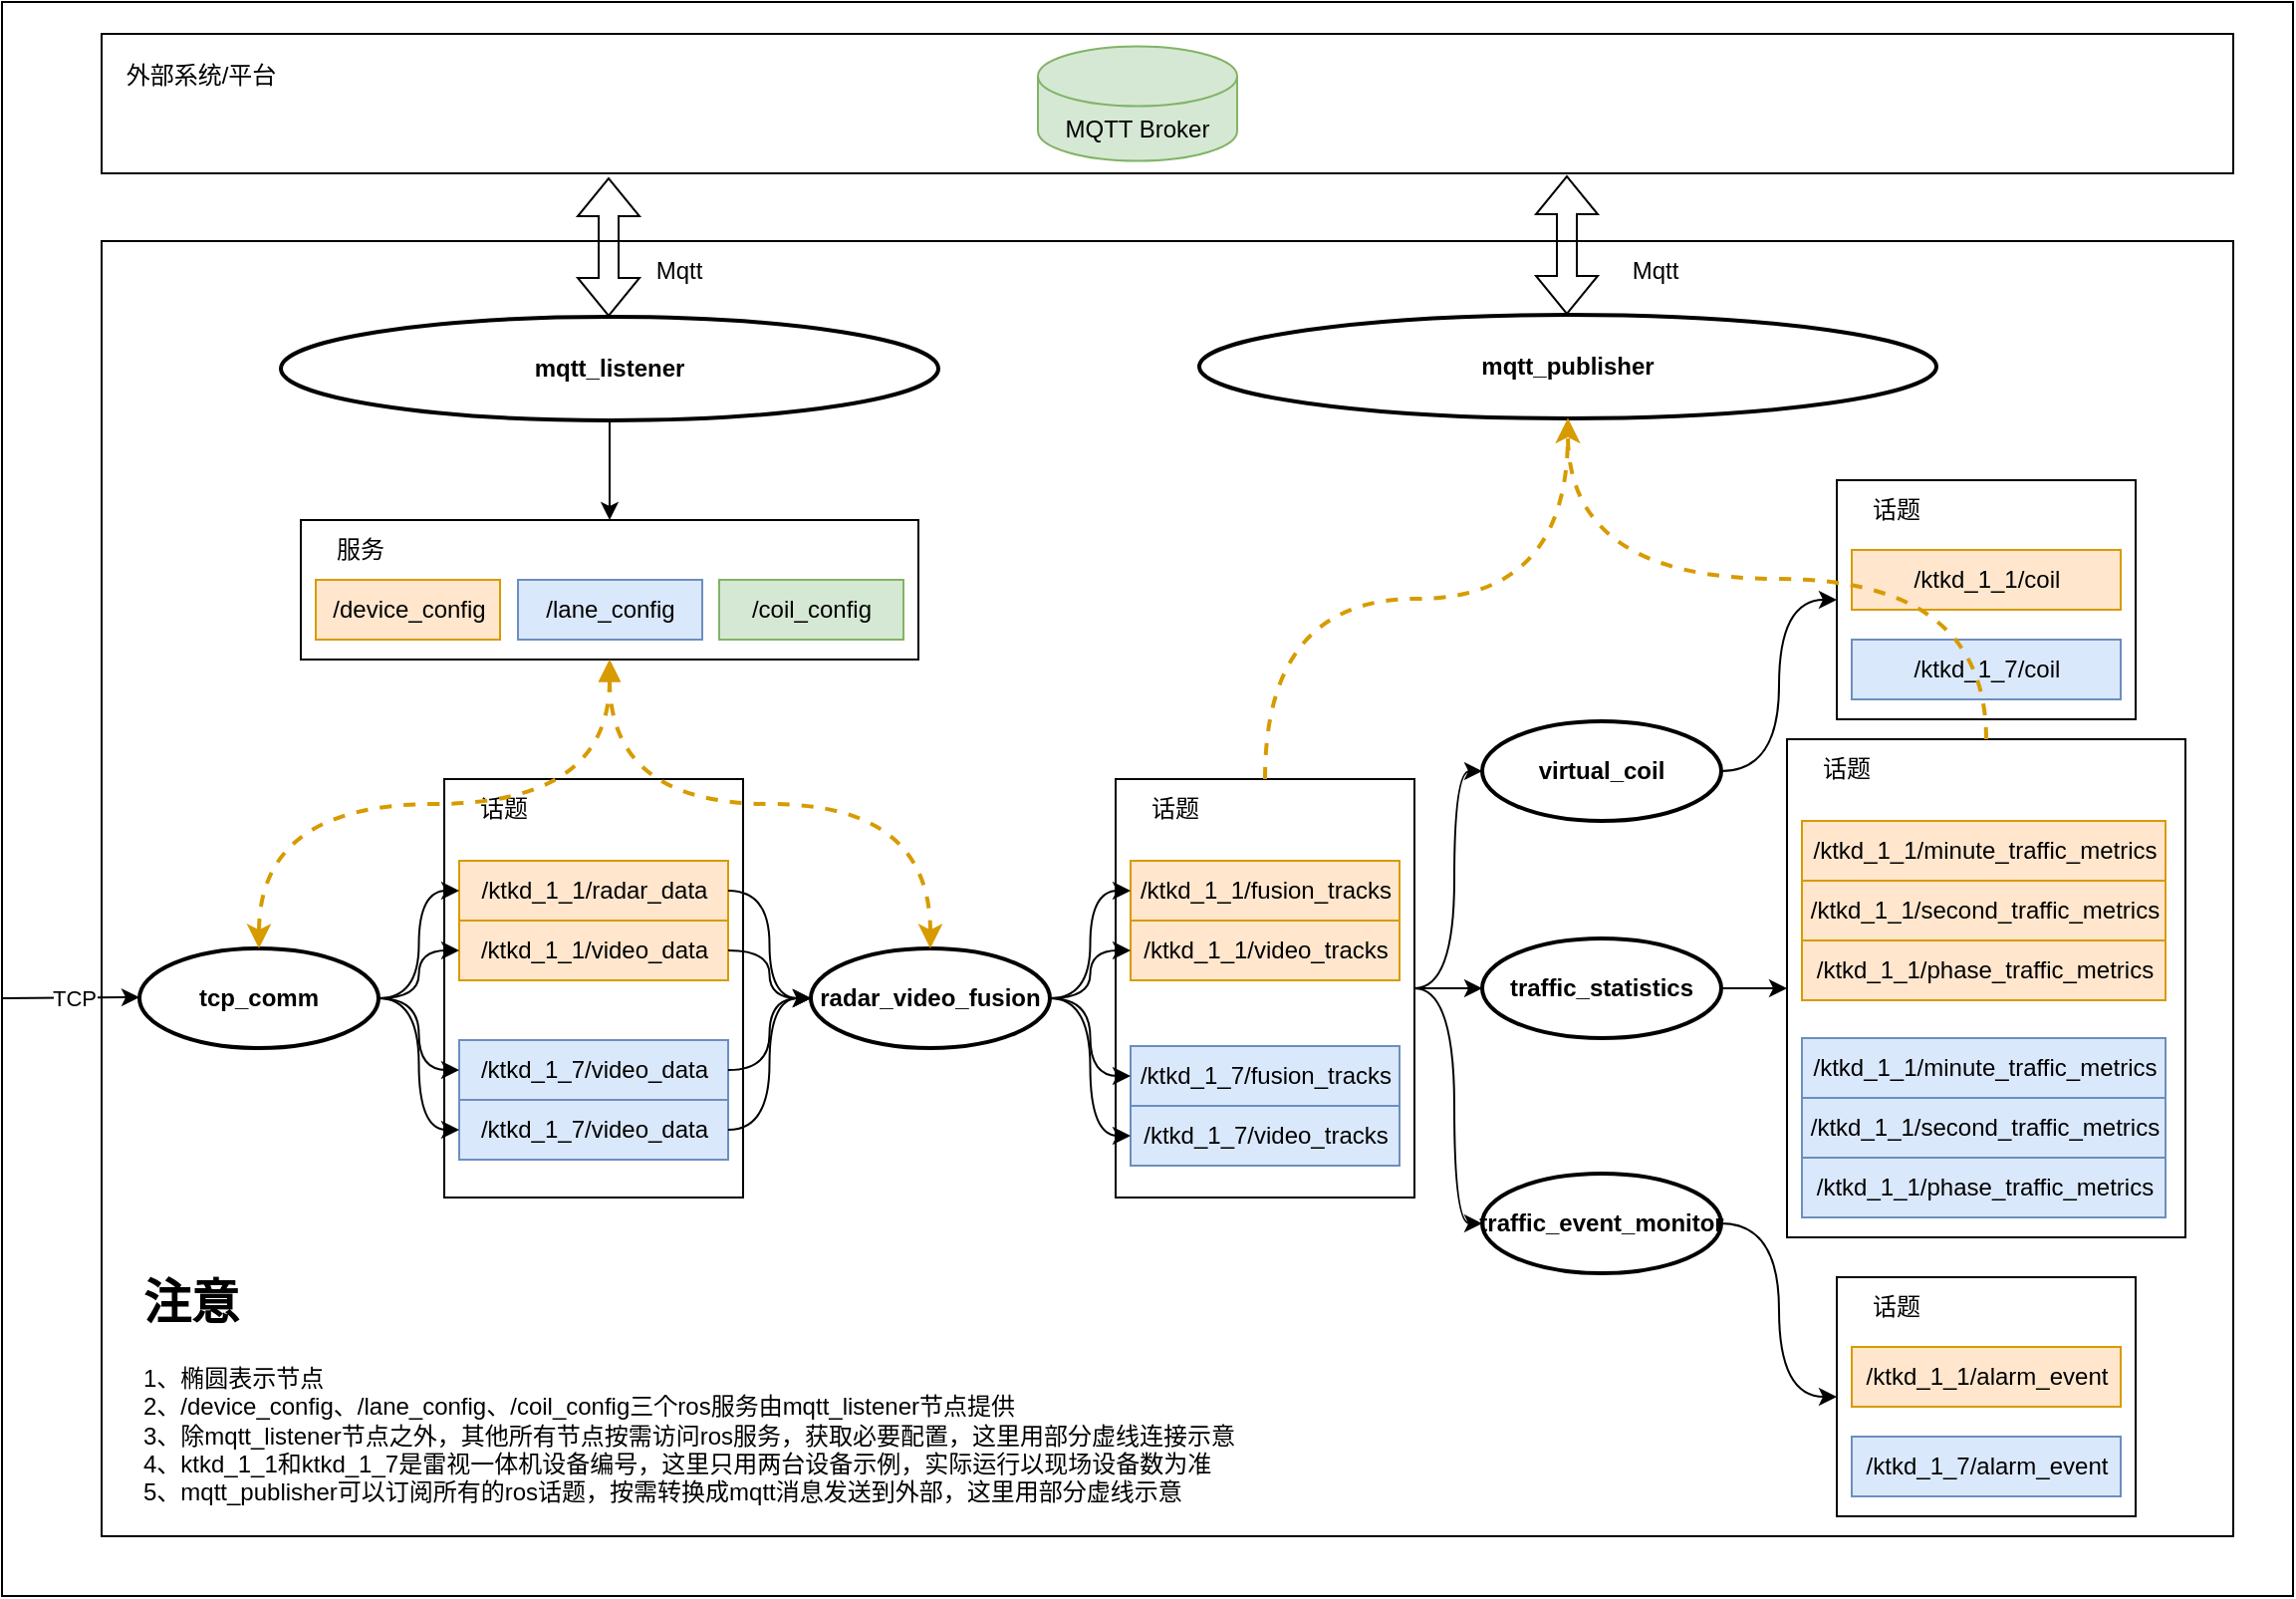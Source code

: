 <mxfile version="28.2.7">
  <diagram name="第 1 页" id="-mTZYD3nG9YFjDIMZA3M">
    <mxGraphModel dx="1418" dy="794" grid="1" gridSize="10" guides="1" tooltips="1" connect="1" arrows="1" fold="1" page="1" pageScale="1" pageWidth="827" pageHeight="1169" math="0" shadow="0">
      <root>
        <mxCell id="0" />
        <mxCell id="1" parent="0" />
        <mxCell id="Hkny2rUPo95XRUR2i1Lj-1" value="" style="rounded=0;whiteSpace=wrap;html=1;" vertex="1" parent="1">
          <mxGeometry x="270" y="70" width="1150" height="800" as="geometry" />
        </mxCell>
        <mxCell id="liFUDDSbj1OE5qmoX0ny-108" value="" style="rounded=0;whiteSpace=wrap;html=1;" parent="1" vertex="1">
          <mxGeometry x="320" y="190" width="1070" height="650" as="geometry" />
        </mxCell>
        <mxCell id="liFUDDSbj1OE5qmoX0ny-1" value="" style="rounded=0;whiteSpace=wrap;html=1;" parent="1" vertex="1">
          <mxGeometry x="320" y="86" width="1070" height="70" as="geometry" />
        </mxCell>
        <mxCell id="liFUDDSbj1OE5qmoX0ny-2" value="MQTT Broker" style="shape=cylinder3;whiteSpace=wrap;html=1;boundedLbl=1;backgroundOutline=1;size=15;fillColor=#d5e8d4;strokeColor=#82b366;" parent="1" vertex="1">
          <mxGeometry x="790" y="92.25" width="100" height="57.5" as="geometry" />
        </mxCell>
        <mxCell id="liFUDDSbj1OE5qmoX0ny-4" value="外部系统/平台" style="text;html=1;whiteSpace=wrap;strokeColor=none;fillColor=none;align=center;verticalAlign=middle;rounded=0;" parent="1" vertex="1">
          <mxGeometry x="330" y="92.25" width="80" height="30" as="geometry" />
        </mxCell>
        <mxCell id="liFUDDSbj1OE5qmoX0ny-112" style="edgeStyle=orthogonalEdgeStyle;curved=1;rounded=0;orthogonalLoop=1;jettySize=auto;html=1;exitX=0.5;exitY=1;exitDx=0;exitDy=0;" parent="1" source="liFUDDSbj1OE5qmoX0ny-14" target="liFUDDSbj1OE5qmoX0ny-40" edge="1">
          <mxGeometry relative="1" as="geometry" />
        </mxCell>
        <mxCell id="liFUDDSbj1OE5qmoX0ny-14" value="&lt;b&gt;mqtt_listener&lt;/b&gt;" style="ellipse;whiteSpace=wrap;html=1;strokeWidth=2;" parent="1" vertex="1">
          <mxGeometry x="410" y="228" width="330" height="52" as="geometry" />
        </mxCell>
        <mxCell id="liFUDDSbj1OE5qmoX0ny-95" style="edgeStyle=orthogonalEdgeStyle;curved=1;rounded=0;orthogonalLoop=1;jettySize=auto;html=1;exitX=1;exitY=0.5;exitDx=0;exitDy=0;entryX=0;entryY=0.5;entryDx=0;entryDy=0;" parent="1" source="liFUDDSbj1OE5qmoX0ny-15" target="liFUDDSbj1OE5qmoX0ny-63" edge="1">
          <mxGeometry relative="1" as="geometry" />
        </mxCell>
        <mxCell id="liFUDDSbj1OE5qmoX0ny-15" value="&lt;b&gt;traffic_event_monitor&lt;/b&gt;" style="ellipse;whiteSpace=wrap;html=1;strokeWidth=2;" parent="1" vertex="1">
          <mxGeometry x="1013" y="658" width="120" height="50" as="geometry" />
        </mxCell>
        <mxCell id="liFUDDSbj1OE5qmoX0ny-94" style="edgeStyle=orthogonalEdgeStyle;curved=1;rounded=0;orthogonalLoop=1;jettySize=auto;html=1;exitX=1;exitY=0.5;exitDx=0;exitDy=0;" parent="1" source="liFUDDSbj1OE5qmoX0ny-16" target="liFUDDSbj1OE5qmoX0ny-54" edge="1">
          <mxGeometry relative="1" as="geometry" />
        </mxCell>
        <mxCell id="liFUDDSbj1OE5qmoX0ny-16" value="&lt;b&gt;traffic_statistics&lt;/b&gt;" style="ellipse;whiteSpace=wrap;html=1;strokeWidth=2;" parent="1" vertex="1">
          <mxGeometry x="1013" y="540" width="120" height="50" as="geometry" />
        </mxCell>
        <mxCell id="liFUDDSbj1OE5qmoX0ny-17" value="&lt;b&gt;mqtt_publisher&lt;/b&gt;" style="ellipse;whiteSpace=wrap;html=1;strokeWidth=2;" parent="1" vertex="1">
          <mxGeometry x="871" y="227" width="370" height="52" as="geometry" />
        </mxCell>
        <mxCell id="liFUDDSbj1OE5qmoX0ny-18" value="&lt;b&gt;radar_video_fusion&lt;/b&gt;" style="ellipse;whiteSpace=wrap;html=1;strokeWidth=2;" parent="1" vertex="1">
          <mxGeometry x="676" y="545" width="120" height="50" as="geometry" />
        </mxCell>
        <mxCell id="liFUDDSbj1OE5qmoX0ny-92" style="edgeStyle=orthogonalEdgeStyle;curved=1;rounded=0;orthogonalLoop=1;jettySize=auto;html=1;exitX=1;exitY=0.5;exitDx=0;exitDy=0;entryX=0;entryY=0.5;entryDx=0;entryDy=0;" parent="1" source="liFUDDSbj1OE5qmoX0ny-19" target="liFUDDSbj1OE5qmoX0ny-47" edge="1">
          <mxGeometry relative="1" as="geometry" />
        </mxCell>
        <mxCell id="liFUDDSbj1OE5qmoX0ny-19" value="&lt;b&gt;virtual_coil&lt;/b&gt;" style="ellipse;whiteSpace=wrap;html=1;strokeWidth=2;" parent="1" vertex="1">
          <mxGeometry x="1013" y="431" width="120" height="50" as="geometry" />
        </mxCell>
        <mxCell id="liFUDDSbj1OE5qmoX0ny-20" value="&lt;b&gt;tcp_comm&lt;/b&gt;" style="ellipse;whiteSpace=wrap;html=1;strokeWidth=2;" parent="1" vertex="1">
          <mxGeometry x="339" y="545" width="120" height="50" as="geometry" />
        </mxCell>
        <mxCell id="liFUDDSbj1OE5qmoX0ny-41" value="" style="group" parent="1" vertex="1" connectable="0">
          <mxGeometry x="420" y="330" width="310" height="70" as="geometry" />
        </mxCell>
        <mxCell id="liFUDDSbj1OE5qmoX0ny-40" value="" style="rounded=0;whiteSpace=wrap;html=1;" parent="liFUDDSbj1OE5qmoX0ny-41" vertex="1">
          <mxGeometry width="310" height="70" as="geometry" />
        </mxCell>
        <mxCell id="liFUDDSbj1OE5qmoX0ny-36" value="服务" style="text;html=1;whiteSpace=wrap;strokeColor=none;fillColor=none;align=center;verticalAlign=middle;rounded=0;" parent="liFUDDSbj1OE5qmoX0ny-41" vertex="1">
          <mxGeometry width="60" height="30" as="geometry" />
        </mxCell>
        <mxCell id="liFUDDSbj1OE5qmoX0ny-37" value="/device_config" style="rounded=0;whiteSpace=wrap;html=1;fillColor=#ffe6cc;strokeColor=#d79b00;" parent="liFUDDSbj1OE5qmoX0ny-41" vertex="1">
          <mxGeometry x="7.5" y="30" width="92.5" height="30" as="geometry" />
        </mxCell>
        <mxCell id="liFUDDSbj1OE5qmoX0ny-38" value="/lane_config" style="rounded=0;whiteSpace=wrap;html=1;fillColor=#dae8fc;strokeColor=#6c8ebf;" parent="liFUDDSbj1OE5qmoX0ny-41" vertex="1">
          <mxGeometry x="109" y="30" width="92.5" height="30" as="geometry" />
        </mxCell>
        <mxCell id="liFUDDSbj1OE5qmoX0ny-39" value="/coil_config" style="rounded=0;whiteSpace=wrap;html=1;fillColor=#d5e8d4;strokeColor=#82b366;" parent="liFUDDSbj1OE5qmoX0ny-41" vertex="1">
          <mxGeometry x="210" y="30" width="92.5" height="30" as="geometry" />
        </mxCell>
        <mxCell id="liFUDDSbj1OE5qmoX0ny-43" value="" style="group" parent="1" vertex="1" connectable="0">
          <mxGeometry x="829" y="460" width="150" height="220" as="geometry" />
        </mxCell>
        <mxCell id="liFUDDSbj1OE5qmoX0ny-27" value="" style="rounded=0;whiteSpace=wrap;html=1;" parent="liFUDDSbj1OE5qmoX0ny-43" vertex="1">
          <mxGeometry width="150" height="210" as="geometry" />
        </mxCell>
        <mxCell id="liFUDDSbj1OE5qmoX0ny-28" value="/ktkd_1_1/fusion_tracks" style="rounded=0;whiteSpace=wrap;html=1;fillColor=#ffe6cc;strokeColor=#d79b00;" parent="liFUDDSbj1OE5qmoX0ny-43" vertex="1">
          <mxGeometry x="7.5" y="41" width="135" height="30" as="geometry" />
        </mxCell>
        <mxCell id="liFUDDSbj1OE5qmoX0ny-29" value="/ktkd_1_1/video_tracks" style="rounded=0;whiteSpace=wrap;html=1;fillColor=#ffe6cc;strokeColor=#d79b00;" parent="liFUDDSbj1OE5qmoX0ny-43" vertex="1">
          <mxGeometry x="7.5" y="71" width="135" height="30" as="geometry" />
        </mxCell>
        <mxCell id="liFUDDSbj1OE5qmoX0ny-30" value="/ktkd_1_7/fusion_tracks" style="rounded=0;whiteSpace=wrap;html=1;fillColor=#dae8fc;strokeColor=#6c8ebf;" parent="liFUDDSbj1OE5qmoX0ny-43" vertex="1">
          <mxGeometry x="7.5" y="134" width="135" height="30" as="geometry" />
        </mxCell>
        <mxCell id="liFUDDSbj1OE5qmoX0ny-31" value="/ktkd_1_7/video_tracks" style="rounded=0;whiteSpace=wrap;html=1;fillColor=#dae8fc;strokeColor=#6c8ebf;" parent="liFUDDSbj1OE5qmoX0ny-43" vertex="1">
          <mxGeometry x="7.5" y="164" width="135" height="30" as="geometry" />
        </mxCell>
        <mxCell id="liFUDDSbj1OE5qmoX0ny-32" value="话题" style="text;html=1;whiteSpace=wrap;strokeColor=none;fillColor=none;align=center;verticalAlign=middle;rounded=0;" parent="liFUDDSbj1OE5qmoX0ny-43" vertex="1">
          <mxGeometry width="60" height="30" as="geometry" />
        </mxCell>
        <mxCell id="liFUDDSbj1OE5qmoX0ny-44" value="" style="group" parent="1" vertex="1" connectable="0">
          <mxGeometry x="492" y="460" width="150" height="220" as="geometry" />
        </mxCell>
        <mxCell id="liFUDDSbj1OE5qmoX0ny-21" value="" style="rounded=0;whiteSpace=wrap;html=1;" parent="liFUDDSbj1OE5qmoX0ny-44" vertex="1">
          <mxGeometry width="150" height="210" as="geometry" />
        </mxCell>
        <mxCell id="liFUDDSbj1OE5qmoX0ny-22" value="/ktkd_1_1/radar_data" style="rounded=0;whiteSpace=wrap;html=1;fillColor=#ffe6cc;strokeColor=#d79b00;" parent="liFUDDSbj1OE5qmoX0ny-44" vertex="1">
          <mxGeometry x="7.5" y="41" width="135" height="30" as="geometry" />
        </mxCell>
        <mxCell id="liFUDDSbj1OE5qmoX0ny-23" value="/ktkd_1_1/video_data" style="rounded=0;whiteSpace=wrap;html=1;fillColor=#ffe6cc;strokeColor=#d79b00;" parent="liFUDDSbj1OE5qmoX0ny-44" vertex="1">
          <mxGeometry x="7.5" y="71" width="135" height="30" as="geometry" />
        </mxCell>
        <mxCell id="liFUDDSbj1OE5qmoX0ny-24" value="/ktkd_1_7/video_data" style="rounded=0;whiteSpace=wrap;html=1;fillColor=#dae8fc;strokeColor=#6c8ebf;" parent="liFUDDSbj1OE5qmoX0ny-44" vertex="1">
          <mxGeometry x="7.5" y="131" width="135" height="30" as="geometry" />
        </mxCell>
        <mxCell id="liFUDDSbj1OE5qmoX0ny-25" value="/ktkd_1_7/video_data" style="rounded=0;whiteSpace=wrap;html=1;fillColor=#dae8fc;strokeColor=#6c8ebf;" parent="liFUDDSbj1OE5qmoX0ny-44" vertex="1">
          <mxGeometry x="7.5" y="161" width="135" height="30" as="geometry" />
        </mxCell>
        <mxCell id="liFUDDSbj1OE5qmoX0ny-26" value="话题" style="text;html=1;whiteSpace=wrap;strokeColor=none;fillColor=none;align=center;verticalAlign=middle;rounded=0;" parent="liFUDDSbj1OE5qmoX0ny-44" vertex="1">
          <mxGeometry width="60" height="30" as="geometry" />
        </mxCell>
        <mxCell id="liFUDDSbj1OE5qmoX0ny-67" value="" style="group" parent="1" vertex="1" connectable="0">
          <mxGeometry x="1166" y="440" width="200" height="250" as="geometry" />
        </mxCell>
        <mxCell id="liFUDDSbj1OE5qmoX0ny-54" value="" style="rounded=0;whiteSpace=wrap;html=1;" parent="liFUDDSbj1OE5qmoX0ny-67" vertex="1">
          <mxGeometry width="200" height="250" as="geometry" />
        </mxCell>
        <mxCell id="liFUDDSbj1OE5qmoX0ny-55" value="/ktkd_1_1/minute_traffic_metrics" style="rounded=0;whiteSpace=wrap;html=1;fillColor=#ffe6cc;strokeColor=#d79b00;" parent="liFUDDSbj1OE5qmoX0ny-67" vertex="1">
          <mxGeometry x="7.5" y="41" width="182.5" height="30" as="geometry" />
        </mxCell>
        <mxCell id="liFUDDSbj1OE5qmoX0ny-57" value="话题" style="text;html=1;whiteSpace=wrap;strokeColor=none;fillColor=none;align=center;verticalAlign=middle;rounded=0;" parent="liFUDDSbj1OE5qmoX0ny-67" vertex="1">
          <mxGeometry width="60" height="30" as="geometry" />
        </mxCell>
        <mxCell id="liFUDDSbj1OE5qmoX0ny-58" value="/ktkd_1_1/second_traffic_metrics" style="rounded=0;whiteSpace=wrap;html=1;fillColor=#ffe6cc;strokeColor=#d79b00;" parent="liFUDDSbj1OE5qmoX0ny-67" vertex="1">
          <mxGeometry x="7.5" y="71" width="182.5" height="30" as="geometry" />
        </mxCell>
        <mxCell id="liFUDDSbj1OE5qmoX0ny-59" value="/ktkd_1_1/phase_traffic_metrics" style="rounded=0;whiteSpace=wrap;html=1;fillColor=#ffe6cc;strokeColor=#d79b00;" parent="liFUDDSbj1OE5qmoX0ny-67" vertex="1">
          <mxGeometry x="7.5" y="101" width="182.5" height="30" as="geometry" />
        </mxCell>
        <mxCell id="liFUDDSbj1OE5qmoX0ny-60" value="/ktkd_1_1/minute_traffic_metrics" style="rounded=0;whiteSpace=wrap;html=1;fillColor=#dae8fc;strokeColor=#6c8ebf;" parent="liFUDDSbj1OE5qmoX0ny-67" vertex="1">
          <mxGeometry x="7.5" y="150" width="182.5" height="30" as="geometry" />
        </mxCell>
        <mxCell id="liFUDDSbj1OE5qmoX0ny-61" value="/ktkd_1_1/second_traffic_metrics" style="rounded=0;whiteSpace=wrap;html=1;fillColor=#dae8fc;strokeColor=#6c8ebf;" parent="liFUDDSbj1OE5qmoX0ny-67" vertex="1">
          <mxGeometry x="7.5" y="180" width="182.5" height="30" as="geometry" />
        </mxCell>
        <mxCell id="liFUDDSbj1OE5qmoX0ny-62" value="/ktkd_1_1/phase_traffic_metrics" style="rounded=0;whiteSpace=wrap;html=1;fillColor=#dae8fc;strokeColor=#6c8ebf;" parent="liFUDDSbj1OE5qmoX0ny-67" vertex="1">
          <mxGeometry x="7.5" y="210" width="182.5" height="30" as="geometry" />
        </mxCell>
        <mxCell id="liFUDDSbj1OE5qmoX0ny-68" value="" style="group" parent="1" vertex="1" connectable="0">
          <mxGeometry x="1191" y="710" width="150" height="120" as="geometry" />
        </mxCell>
        <mxCell id="liFUDDSbj1OE5qmoX0ny-63" value="" style="rounded=0;whiteSpace=wrap;html=1;" parent="liFUDDSbj1OE5qmoX0ny-68" vertex="1">
          <mxGeometry width="150" height="120" as="geometry" />
        </mxCell>
        <mxCell id="liFUDDSbj1OE5qmoX0ny-64" value="/ktkd_1_1/alarm_event" style="rounded=0;whiteSpace=wrap;html=1;fillColor=#ffe6cc;strokeColor=#d79b00;" parent="liFUDDSbj1OE5qmoX0ny-68" vertex="1">
          <mxGeometry x="7.5" y="35" width="135" height="30" as="geometry" />
        </mxCell>
        <mxCell id="liFUDDSbj1OE5qmoX0ny-65" value="/ktkd_1_7/alarm_event" style="rounded=0;whiteSpace=wrap;html=1;fillColor=#dae8fc;strokeColor=#6c8ebf;" parent="liFUDDSbj1OE5qmoX0ny-68" vertex="1">
          <mxGeometry x="7.5" y="80" width="135" height="30" as="geometry" />
        </mxCell>
        <mxCell id="liFUDDSbj1OE5qmoX0ny-66" value="话题" style="text;html=1;whiteSpace=wrap;strokeColor=none;fillColor=none;align=center;verticalAlign=middle;rounded=0;" parent="liFUDDSbj1OE5qmoX0ny-68" vertex="1">
          <mxGeometry width="60" height="30" as="geometry" />
        </mxCell>
        <mxCell id="liFUDDSbj1OE5qmoX0ny-69" value="" style="group;fillColor=#ffe6cc;strokeColor=#d79b00;" parent="1" vertex="1" connectable="0">
          <mxGeometry x="1191" y="310" width="150" height="120" as="geometry" />
        </mxCell>
        <mxCell id="liFUDDSbj1OE5qmoX0ny-47" value="" style="rounded=0;whiteSpace=wrap;html=1;" parent="liFUDDSbj1OE5qmoX0ny-69" vertex="1">
          <mxGeometry width="150" height="120" as="geometry" />
        </mxCell>
        <mxCell id="liFUDDSbj1OE5qmoX0ny-48" value="/ktkd_1_1/coil" style="rounded=0;whiteSpace=wrap;html=1;fillColor=#ffe6cc;strokeColor=#d79b00;" parent="liFUDDSbj1OE5qmoX0ny-69" vertex="1">
          <mxGeometry x="7.5" y="35" width="135" height="30" as="geometry" />
        </mxCell>
        <mxCell id="liFUDDSbj1OE5qmoX0ny-51" value="/ktkd_1_7/coil" style="rounded=0;whiteSpace=wrap;html=1;fillColor=#dae8fc;strokeColor=#6c8ebf;" parent="liFUDDSbj1OE5qmoX0ny-69" vertex="1">
          <mxGeometry x="7.5" y="80" width="135" height="30" as="geometry" />
        </mxCell>
        <mxCell id="liFUDDSbj1OE5qmoX0ny-52" value="话题" style="text;html=1;whiteSpace=wrap;strokeColor=none;fillColor=none;align=center;verticalAlign=middle;rounded=0;" parent="liFUDDSbj1OE5qmoX0ny-69" vertex="1">
          <mxGeometry width="60" height="30" as="geometry" />
        </mxCell>
        <mxCell id="liFUDDSbj1OE5qmoX0ny-74" style="edgeStyle=orthogonalEdgeStyle;curved=1;rounded=0;orthogonalLoop=1;jettySize=auto;html=1;exitX=1;exitY=0.5;exitDx=0;exitDy=0;" parent="1" source="liFUDDSbj1OE5qmoX0ny-20" target="liFUDDSbj1OE5qmoX0ny-23" edge="1">
          <mxGeometry relative="1" as="geometry" />
        </mxCell>
        <mxCell id="liFUDDSbj1OE5qmoX0ny-75" style="edgeStyle=orthogonalEdgeStyle;curved=1;rounded=0;orthogonalLoop=1;jettySize=auto;html=1;exitX=1;exitY=0.5;exitDx=0;exitDy=0;" parent="1" source="liFUDDSbj1OE5qmoX0ny-20" target="liFUDDSbj1OE5qmoX0ny-24" edge="1">
          <mxGeometry relative="1" as="geometry" />
        </mxCell>
        <mxCell id="liFUDDSbj1OE5qmoX0ny-76" style="edgeStyle=orthogonalEdgeStyle;curved=1;rounded=0;orthogonalLoop=1;jettySize=auto;html=1;exitX=1;exitY=0.5;exitDx=0;exitDy=0;entryX=0;entryY=0.5;entryDx=0;entryDy=0;" parent="1" source="liFUDDSbj1OE5qmoX0ny-20" target="liFUDDSbj1OE5qmoX0ny-25" edge="1">
          <mxGeometry relative="1" as="geometry" />
        </mxCell>
        <mxCell id="liFUDDSbj1OE5qmoX0ny-73" style="edgeStyle=orthogonalEdgeStyle;curved=1;rounded=0;orthogonalLoop=1;jettySize=auto;html=1;exitX=1;exitY=0.5;exitDx=0;exitDy=0;entryX=0;entryY=0.5;entryDx=0;entryDy=0;" parent="1" source="liFUDDSbj1OE5qmoX0ny-20" target="liFUDDSbj1OE5qmoX0ny-22" edge="1">
          <mxGeometry relative="1" as="geometry" />
        </mxCell>
        <mxCell id="liFUDDSbj1OE5qmoX0ny-77" style="edgeStyle=orthogonalEdgeStyle;curved=1;rounded=0;orthogonalLoop=1;jettySize=auto;html=1;exitX=1;exitY=0.5;exitDx=0;exitDy=0;entryX=0;entryY=0.5;entryDx=0;entryDy=0;" parent="1" source="liFUDDSbj1OE5qmoX0ny-22" target="liFUDDSbj1OE5qmoX0ny-18" edge="1">
          <mxGeometry relative="1" as="geometry" />
        </mxCell>
        <mxCell id="liFUDDSbj1OE5qmoX0ny-78" style="edgeStyle=orthogonalEdgeStyle;curved=1;rounded=0;orthogonalLoop=1;jettySize=auto;html=1;exitX=1;exitY=0.5;exitDx=0;exitDy=0;" parent="1" source="liFUDDSbj1OE5qmoX0ny-23" target="liFUDDSbj1OE5qmoX0ny-18" edge="1">
          <mxGeometry relative="1" as="geometry" />
        </mxCell>
        <mxCell id="liFUDDSbj1OE5qmoX0ny-80" style="edgeStyle=orthogonalEdgeStyle;curved=1;rounded=0;orthogonalLoop=1;jettySize=auto;html=1;exitX=1;exitY=0.5;exitDx=0;exitDy=0;entryX=0;entryY=0.5;entryDx=0;entryDy=0;" parent="1" source="liFUDDSbj1OE5qmoX0ny-24" target="liFUDDSbj1OE5qmoX0ny-18" edge="1">
          <mxGeometry relative="1" as="geometry" />
        </mxCell>
        <mxCell id="liFUDDSbj1OE5qmoX0ny-82" style="edgeStyle=orthogonalEdgeStyle;curved=1;rounded=0;orthogonalLoop=1;jettySize=auto;html=1;exitX=1;exitY=0.5;exitDx=0;exitDy=0;entryX=0;entryY=0.5;entryDx=0;entryDy=0;" parent="1" source="liFUDDSbj1OE5qmoX0ny-25" target="liFUDDSbj1OE5qmoX0ny-18" edge="1">
          <mxGeometry relative="1" as="geometry" />
        </mxCell>
        <mxCell id="liFUDDSbj1OE5qmoX0ny-83" style="edgeStyle=orthogonalEdgeStyle;curved=1;rounded=0;orthogonalLoop=1;jettySize=auto;html=1;exitX=1;exitY=0.5;exitDx=0;exitDy=0;entryX=0;entryY=0.5;entryDx=0;entryDy=0;" parent="1" source="liFUDDSbj1OE5qmoX0ny-18" target="liFUDDSbj1OE5qmoX0ny-28" edge="1">
          <mxGeometry relative="1" as="geometry" />
        </mxCell>
        <mxCell id="liFUDDSbj1OE5qmoX0ny-84" style="edgeStyle=orthogonalEdgeStyle;curved=1;rounded=0;orthogonalLoop=1;jettySize=auto;html=1;exitX=1;exitY=0.5;exitDx=0;exitDy=0;entryX=0;entryY=0.5;entryDx=0;entryDy=0;" parent="1" source="liFUDDSbj1OE5qmoX0ny-18" target="liFUDDSbj1OE5qmoX0ny-29" edge="1">
          <mxGeometry relative="1" as="geometry" />
        </mxCell>
        <mxCell id="liFUDDSbj1OE5qmoX0ny-85" style="edgeStyle=orthogonalEdgeStyle;curved=1;rounded=0;orthogonalLoop=1;jettySize=auto;html=1;exitX=1;exitY=0.5;exitDx=0;exitDy=0;" parent="1" source="liFUDDSbj1OE5qmoX0ny-18" target="liFUDDSbj1OE5qmoX0ny-30" edge="1">
          <mxGeometry relative="1" as="geometry" />
        </mxCell>
        <mxCell id="liFUDDSbj1OE5qmoX0ny-86" style="edgeStyle=orthogonalEdgeStyle;curved=1;rounded=0;orthogonalLoop=1;jettySize=auto;html=1;exitX=1;exitY=0.5;exitDx=0;exitDy=0;entryX=0;entryY=0.5;entryDx=0;entryDy=0;" parent="1" source="liFUDDSbj1OE5qmoX0ny-18" target="liFUDDSbj1OE5qmoX0ny-31" edge="1">
          <mxGeometry relative="1" as="geometry" />
        </mxCell>
        <mxCell id="liFUDDSbj1OE5qmoX0ny-88" style="edgeStyle=orthogonalEdgeStyle;curved=1;rounded=0;orthogonalLoop=1;jettySize=auto;html=1;exitX=1;exitY=0.5;exitDx=0;exitDy=0;entryX=0;entryY=0.5;entryDx=0;entryDy=0;" parent="1" source="liFUDDSbj1OE5qmoX0ny-27" target="liFUDDSbj1OE5qmoX0ny-19" edge="1">
          <mxGeometry relative="1" as="geometry" />
        </mxCell>
        <mxCell id="liFUDDSbj1OE5qmoX0ny-90" style="edgeStyle=orthogonalEdgeStyle;curved=1;rounded=0;orthogonalLoop=1;jettySize=auto;html=1;exitX=1;exitY=0.5;exitDx=0;exitDy=0;" parent="1" source="liFUDDSbj1OE5qmoX0ny-27" target="liFUDDSbj1OE5qmoX0ny-16" edge="1">
          <mxGeometry relative="1" as="geometry" />
        </mxCell>
        <mxCell id="liFUDDSbj1OE5qmoX0ny-91" style="edgeStyle=orthogonalEdgeStyle;curved=1;rounded=0;orthogonalLoop=1;jettySize=auto;html=1;exitX=1;exitY=0.5;exitDx=0;exitDy=0;" parent="1" source="liFUDDSbj1OE5qmoX0ny-27" target="liFUDDSbj1OE5qmoX0ny-15" edge="1">
          <mxGeometry relative="1" as="geometry" />
        </mxCell>
        <mxCell id="liFUDDSbj1OE5qmoX0ny-110" value="&lt;h1 style=&quot;margin-top: 0px;&quot;&gt;注意&lt;/h1&gt;&lt;p&gt;1、椭圆表示节点&amp;nbsp;&lt;br&gt;2、/device_config、/lane_config、/coil_config三个ros服务由mqtt_listener节点提供&lt;br&gt;3、除mqtt_listener节点之外，其他所有节点按需访问ros服务，获取必要配置，这里用部分虚线连接示意&lt;br&gt;4、ktkd_1_1和ktkd_1_7是雷视一体机设备编号，这里只用两台设备示例，实际运行以现场设备数为准&lt;br&gt;5、mqtt_publisher可以订阅所有的ros话题，按需转换成mqtt消息发送到外部，这里用部分虚线示意&lt;/p&gt;" style="text;html=1;whiteSpace=wrap;overflow=hidden;rounded=0;" parent="1" vertex="1">
          <mxGeometry x="339" y="702" width="551" height="130" as="geometry" />
        </mxCell>
        <mxCell id="liFUDDSbj1OE5qmoX0ny-123" value="" style="endArrow=classic;html=1;rounded=0;curved=1;" parent="1" edge="1">
          <mxGeometry relative="1" as="geometry">
            <mxPoint x="270" y="570" as="sourcePoint" />
            <mxPoint x="339" y="569.5" as="targetPoint" />
          </mxGeometry>
        </mxCell>
        <mxCell id="liFUDDSbj1OE5qmoX0ny-124" value="TCP" style="edgeLabel;resizable=0;html=1;;align=center;verticalAlign=middle;" parent="liFUDDSbj1OE5qmoX0ny-123" connectable="0" vertex="1">
          <mxGeometry relative="1" as="geometry">
            <mxPoint x="1" as="offset" />
          </mxGeometry>
        </mxCell>
        <mxCell id="liFUDDSbj1OE5qmoX0ny-126" value="" style="shape=flexArrow;endArrow=classic;startArrow=classic;html=1;rounded=0;curved=1;" parent="1" edge="1">
          <mxGeometry width="100" height="100" relative="1" as="geometry">
            <mxPoint x="574.5" y="228" as="sourcePoint" />
            <mxPoint x="574.5" y="158" as="targetPoint" />
          </mxGeometry>
        </mxCell>
        <mxCell id="liFUDDSbj1OE5qmoX0ny-127" value="" style="shape=flexArrow;endArrow=classic;startArrow=classic;html=1;rounded=0;curved=1;" parent="1" edge="1">
          <mxGeometry width="100" height="100" relative="1" as="geometry">
            <mxPoint x="1055.5" y="227" as="sourcePoint" />
            <mxPoint x="1055.5" y="157" as="targetPoint" />
          </mxGeometry>
        </mxCell>
        <mxCell id="liFUDDSbj1OE5qmoX0ny-128" value="Mqtt" style="text;html=1;whiteSpace=wrap;strokeColor=none;fillColor=none;align=center;verticalAlign=middle;rounded=0;" parent="1" vertex="1">
          <mxGeometry x="580" y="190" width="60" height="30" as="geometry" />
        </mxCell>
        <mxCell id="liFUDDSbj1OE5qmoX0ny-141" style="edgeStyle=orthogonalEdgeStyle;curved=1;rounded=0;orthogonalLoop=1;jettySize=auto;html=1;exitX=0.5;exitY=1;exitDx=0;exitDy=0;entryX=0.5;entryY=0;entryDx=0;entryDy=0;dashed=1;fillColor=#ffe6cc;strokeColor=#d79b00;strokeWidth=2;startArrow=block;startFill=1;" parent="1" source="liFUDDSbj1OE5qmoX0ny-40" target="liFUDDSbj1OE5qmoX0ny-20" edge="1">
          <mxGeometry relative="1" as="geometry" />
        </mxCell>
        <mxCell id="liFUDDSbj1OE5qmoX0ny-129" value="Mqtt" style="text;html=1;whiteSpace=wrap;strokeColor=none;fillColor=none;align=center;verticalAlign=middle;rounded=0;" parent="1" vertex="1">
          <mxGeometry x="1070" y="190" width="60" height="30" as="geometry" />
        </mxCell>
        <mxCell id="liFUDDSbj1OE5qmoX0ny-139" style="edgeStyle=orthogonalEdgeStyle;curved=1;rounded=0;orthogonalLoop=1;jettySize=auto;html=1;exitX=0.5;exitY=0;exitDx=0;exitDy=0;entryX=0.5;entryY=1;entryDx=0;entryDy=0;dashed=1;fillColor=#ffe6cc;strokeColor=#d79b00;strokeWidth=2;" parent="1" source="liFUDDSbj1OE5qmoX0ny-27" target="liFUDDSbj1OE5qmoX0ny-17" edge="1">
          <mxGeometry relative="1" as="geometry" />
        </mxCell>
        <mxCell id="liFUDDSbj1OE5qmoX0ny-140" style="edgeStyle=orthogonalEdgeStyle;curved=1;rounded=0;orthogonalLoop=1;jettySize=auto;html=1;exitX=0.5;exitY=0;exitDx=0;exitDy=0;entryX=0.5;entryY=1;entryDx=0;entryDy=0;dashed=1;fillColor=#ffe6cc;strokeColor=#d79b00;strokeWidth=2;" parent="1" source="liFUDDSbj1OE5qmoX0ny-54" target="liFUDDSbj1OE5qmoX0ny-17" edge="1">
          <mxGeometry relative="1" as="geometry" />
        </mxCell>
        <mxCell id="liFUDDSbj1OE5qmoX0ny-142" style="edgeStyle=orthogonalEdgeStyle;curved=1;rounded=0;orthogonalLoop=1;jettySize=auto;html=1;exitX=0.5;exitY=1;exitDx=0;exitDy=0;entryX=0.5;entryY=0;entryDx=0;entryDy=0;dashed=1;fillColor=#ffe6cc;strokeColor=#d79b00;strokeWidth=2;startArrow=block;startFill=1;" parent="1" source="liFUDDSbj1OE5qmoX0ny-40" target="liFUDDSbj1OE5qmoX0ny-18" edge="1">
          <mxGeometry relative="1" as="geometry" />
        </mxCell>
      </root>
    </mxGraphModel>
  </diagram>
</mxfile>
